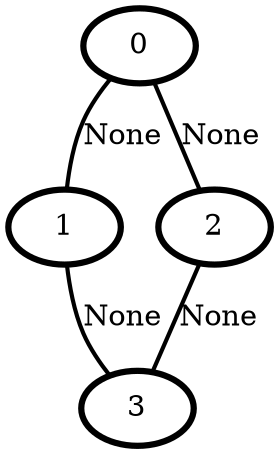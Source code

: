 graph G {
    0 [penwidth=3,label="0"]
    1 [penwidth=3,label="1"]
    2 [penwidth=3,label="2"]
    3 [penwidth=3,label="3"]

    0--1 [penwidth=2,label="None"]
    2--3 [penwidth=2,label="None"]
    0--2 [penwidth=2,label="None"]
    1--3 [penwidth=2,label="None"]
}